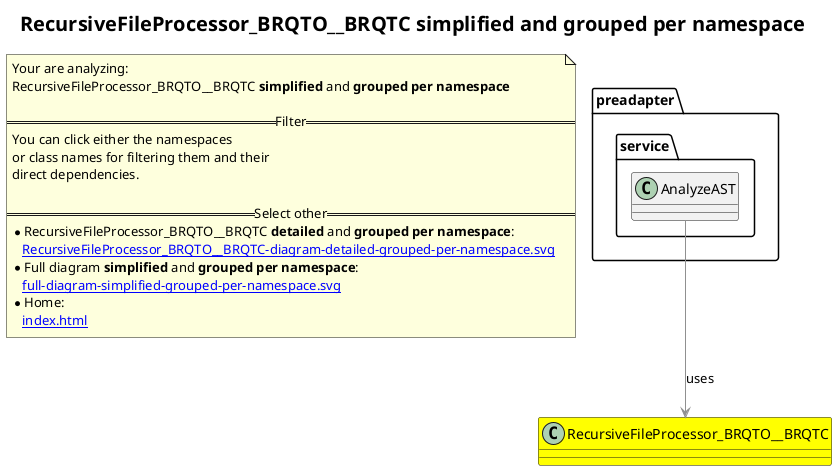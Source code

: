 @startuml
title <size:20>RecursiveFileProcessor_BRQTO__BRQTC **simplified** and **grouped per namespace**</size>
note "Your are analyzing:\nRecursiveFileProcessor_BRQTO__BRQTC **simplified** and **grouped per namespace**\n\n==Filter==\nYou can click either the namespaces \nor class names for filtering them and their\ndirect dependencies.\n\n==Select other==\n* RecursiveFileProcessor_BRQTO__BRQTC **detailed** and **grouped per namespace**:\n   [[RecursiveFileProcessor_BRQTO__BRQTC-diagram-detailed-grouped-per-namespace.svg]]\n* Full diagram **simplified** and **grouped per namespace**:\n   [[full-diagram-simplified-grouped-per-namespace.svg]]\n* Home:\n   [[index.html]]" as FloatingNote
class RecursiveFileProcessor_BRQTO__BRQTC [[RecursiveFileProcessor_BRQTO__BRQTC-diagram-simplified-grouped-per-namespace.svg]] #yellow {
}
' Closing all previous_sub_namespace_list namespace None because file analysis is finished.
namespace preadapter [[preadapter-diagram-simplified-grouped-per-namespace.svg]] {
namespace preadapter.service [[preadapter.service-diagram-simplified-grouped-per-namespace.svg]] {
  class preadapter.service.AnalyzeAST [[preadapter.service.AnalyzeAST-diagram-simplified-grouped-per-namespace.svg]]  {
  }
'Compared namespace preadapter.service [[preadapter.service-diagram-simplified-grouped-per-namespace.svg]] { with last element of   }
' Closing all previous_sub_namespace_list namespace None because file analysis is finished.
' Closing namespace service
}
' Closing namespace preadapter
}
 ' *************************************** 
 ' *************************************** 
 ' *************************************** 
' Class relations extracted from namespace:
' 
' Class relations extracted from namespace:
' preadapter.service
preadapter.service.AnalyzeAST -[#909090]-> RecursiveFileProcessor_BRQTO__BRQTC  : uses 
@enduml